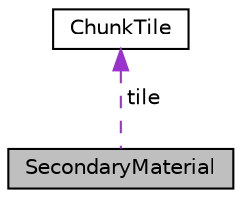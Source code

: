 digraph "SecondaryMaterial"
{
  edge [fontname="Helvetica",fontsize="10",labelfontname="Helvetica",labelfontsize="10"];
  node [fontname="Helvetica",fontsize="10",shape=record];
  Node1 [label="SecondaryMaterial",height=0.2,width=0.4,color="black", fillcolor="grey75", style="filled" fontcolor="black"];
  Node2 -> Node1 [dir="back",color="darkorchid3",fontsize="10",style="dashed",label=" tile" ,fontname="Helvetica"];
  Node2 [label="ChunkTile",height=0.2,width=0.4,color="black", fillcolor="white", style="filled",URL="$classChunkTile.html",tooltip="Representation of a tile in a chunk. "];
}
